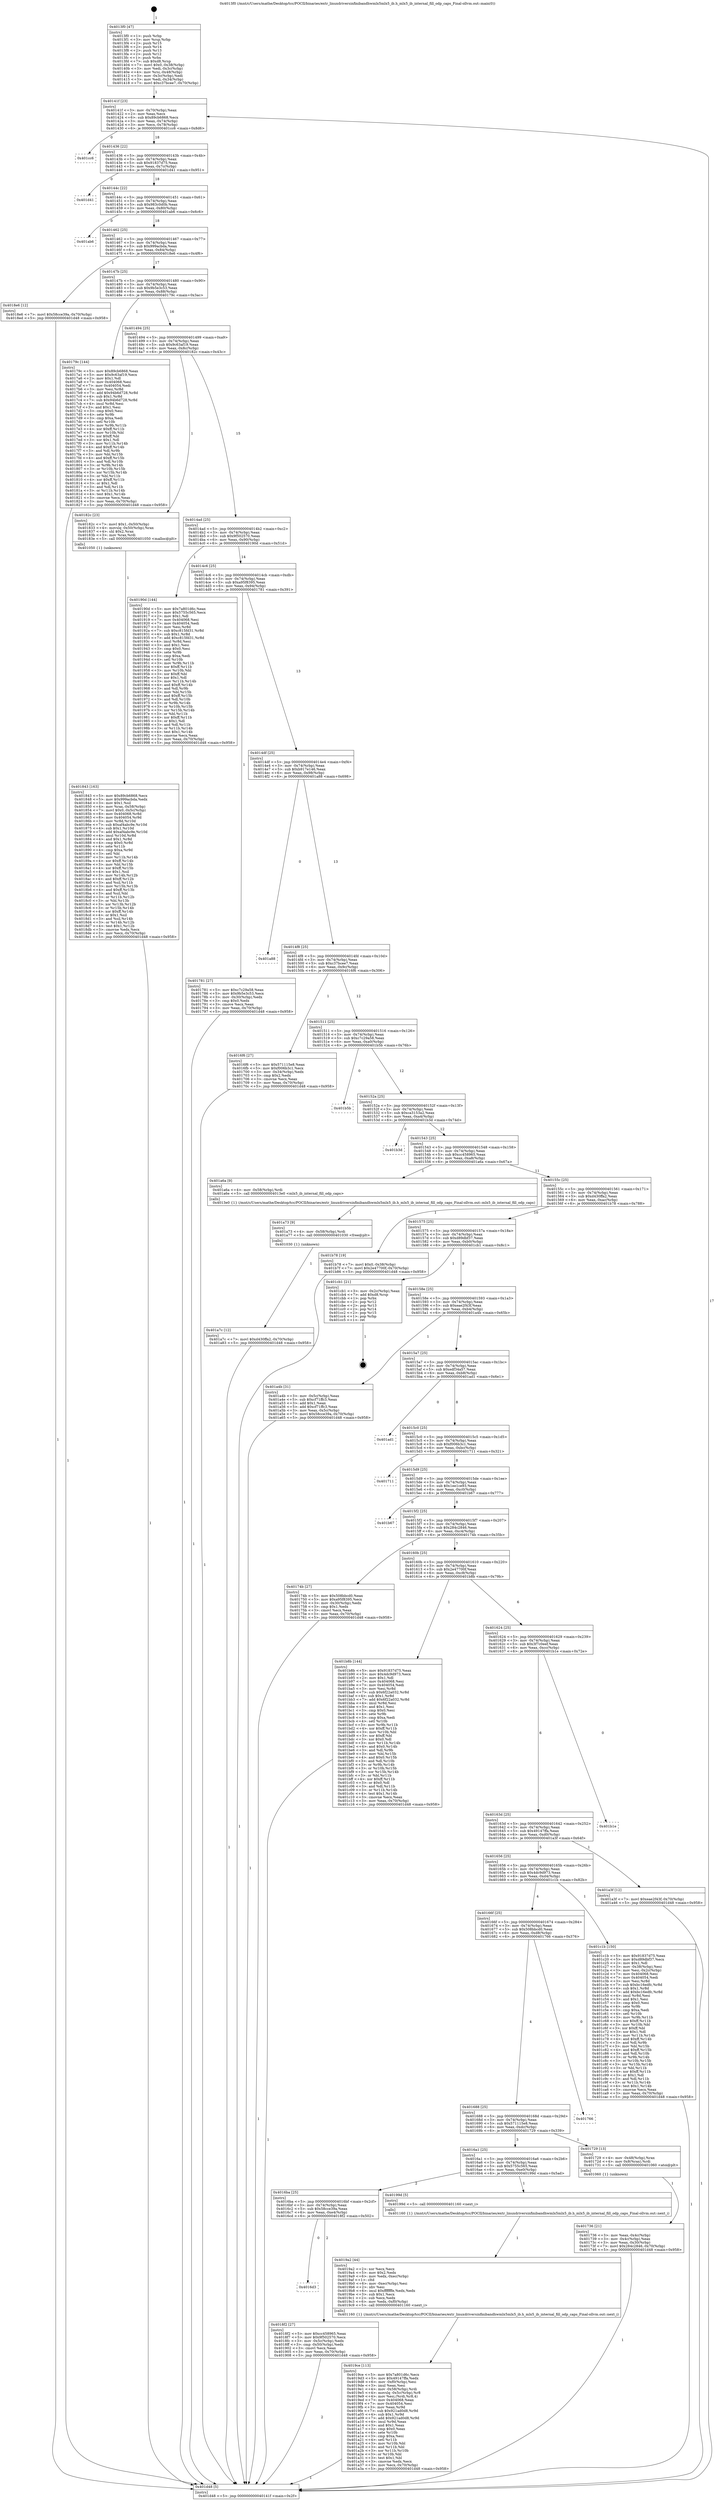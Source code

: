 digraph "0x4013f0" {
  label = "0x4013f0 (/mnt/c/Users/mathe/Desktop/tcc/POCII/binaries/extr_linuxdriversinfinibandhwmlx5mlx5_ib.h_mlx5_ib_internal_fill_odp_caps_Final-ollvm.out::main(0))"
  labelloc = "t"
  node[shape=record]

  Entry [label="",width=0.3,height=0.3,shape=circle,fillcolor=black,style=filled]
  "0x40141f" [label="{
     0x40141f [23]\l
     | [instrs]\l
     &nbsp;&nbsp;0x40141f \<+3\>: mov -0x70(%rbp),%eax\l
     &nbsp;&nbsp;0x401422 \<+2\>: mov %eax,%ecx\l
     &nbsp;&nbsp;0x401424 \<+6\>: sub $0x89cb6868,%ecx\l
     &nbsp;&nbsp;0x40142a \<+3\>: mov %eax,-0x74(%rbp)\l
     &nbsp;&nbsp;0x40142d \<+3\>: mov %ecx,-0x78(%rbp)\l
     &nbsp;&nbsp;0x401430 \<+6\>: je 0000000000401cc6 \<main+0x8d6\>\l
  }"]
  "0x401cc6" [label="{
     0x401cc6\l
  }", style=dashed]
  "0x401436" [label="{
     0x401436 [22]\l
     | [instrs]\l
     &nbsp;&nbsp;0x401436 \<+5\>: jmp 000000000040143b \<main+0x4b\>\l
     &nbsp;&nbsp;0x40143b \<+3\>: mov -0x74(%rbp),%eax\l
     &nbsp;&nbsp;0x40143e \<+5\>: sub $0x91837d75,%eax\l
     &nbsp;&nbsp;0x401443 \<+3\>: mov %eax,-0x7c(%rbp)\l
     &nbsp;&nbsp;0x401446 \<+6\>: je 0000000000401d41 \<main+0x951\>\l
  }"]
  Exit [label="",width=0.3,height=0.3,shape=circle,fillcolor=black,style=filled,peripheries=2]
  "0x401d41" [label="{
     0x401d41\l
  }", style=dashed]
  "0x40144c" [label="{
     0x40144c [22]\l
     | [instrs]\l
     &nbsp;&nbsp;0x40144c \<+5\>: jmp 0000000000401451 \<main+0x61\>\l
     &nbsp;&nbsp;0x401451 \<+3\>: mov -0x74(%rbp),%eax\l
     &nbsp;&nbsp;0x401454 \<+5\>: sub $0x983c0d0b,%eax\l
     &nbsp;&nbsp;0x401459 \<+3\>: mov %eax,-0x80(%rbp)\l
     &nbsp;&nbsp;0x40145c \<+6\>: je 0000000000401ab6 \<main+0x6c6\>\l
  }"]
  "0x401a7c" [label="{
     0x401a7c [12]\l
     | [instrs]\l
     &nbsp;&nbsp;0x401a7c \<+7\>: movl $0xd430ffa2,-0x70(%rbp)\l
     &nbsp;&nbsp;0x401a83 \<+5\>: jmp 0000000000401d48 \<main+0x958\>\l
  }"]
  "0x401ab6" [label="{
     0x401ab6\l
  }", style=dashed]
  "0x401462" [label="{
     0x401462 [25]\l
     | [instrs]\l
     &nbsp;&nbsp;0x401462 \<+5\>: jmp 0000000000401467 \<main+0x77\>\l
     &nbsp;&nbsp;0x401467 \<+3\>: mov -0x74(%rbp),%eax\l
     &nbsp;&nbsp;0x40146a \<+5\>: sub $0x999acbda,%eax\l
     &nbsp;&nbsp;0x40146f \<+6\>: mov %eax,-0x84(%rbp)\l
     &nbsp;&nbsp;0x401475 \<+6\>: je 00000000004018e6 \<main+0x4f6\>\l
  }"]
  "0x401a73" [label="{
     0x401a73 [9]\l
     | [instrs]\l
     &nbsp;&nbsp;0x401a73 \<+4\>: mov -0x58(%rbp),%rdi\l
     &nbsp;&nbsp;0x401a77 \<+5\>: call 0000000000401030 \<free@plt\>\l
     | [calls]\l
     &nbsp;&nbsp;0x401030 \{1\} (unknown)\l
  }"]
  "0x4018e6" [label="{
     0x4018e6 [12]\l
     | [instrs]\l
     &nbsp;&nbsp;0x4018e6 \<+7\>: movl $0x58cce39a,-0x70(%rbp)\l
     &nbsp;&nbsp;0x4018ed \<+5\>: jmp 0000000000401d48 \<main+0x958\>\l
  }"]
  "0x40147b" [label="{
     0x40147b [25]\l
     | [instrs]\l
     &nbsp;&nbsp;0x40147b \<+5\>: jmp 0000000000401480 \<main+0x90\>\l
     &nbsp;&nbsp;0x401480 \<+3\>: mov -0x74(%rbp),%eax\l
     &nbsp;&nbsp;0x401483 \<+5\>: sub $0x9b5e3c53,%eax\l
     &nbsp;&nbsp;0x401488 \<+6\>: mov %eax,-0x88(%rbp)\l
     &nbsp;&nbsp;0x40148e \<+6\>: je 000000000040179c \<main+0x3ac\>\l
  }"]
  "0x4019ce" [label="{
     0x4019ce [113]\l
     | [instrs]\l
     &nbsp;&nbsp;0x4019ce \<+5\>: mov $0x7a801d6c,%ecx\l
     &nbsp;&nbsp;0x4019d3 \<+5\>: mov $0x49147ffa,%edx\l
     &nbsp;&nbsp;0x4019d8 \<+6\>: mov -0xf0(%rbp),%esi\l
     &nbsp;&nbsp;0x4019de \<+3\>: imul %eax,%esi\l
     &nbsp;&nbsp;0x4019e1 \<+4\>: mov -0x58(%rbp),%rdi\l
     &nbsp;&nbsp;0x4019e5 \<+4\>: movslq -0x5c(%rbp),%r8\l
     &nbsp;&nbsp;0x4019e9 \<+4\>: mov %esi,(%rdi,%r8,4)\l
     &nbsp;&nbsp;0x4019ed \<+7\>: mov 0x404068,%eax\l
     &nbsp;&nbsp;0x4019f4 \<+7\>: mov 0x404054,%esi\l
     &nbsp;&nbsp;0x4019fb \<+3\>: mov %eax,%r9d\l
     &nbsp;&nbsp;0x4019fe \<+7\>: sub $0x921ad0d8,%r9d\l
     &nbsp;&nbsp;0x401a05 \<+4\>: sub $0x1,%r9d\l
     &nbsp;&nbsp;0x401a09 \<+7\>: add $0x921ad0d8,%r9d\l
     &nbsp;&nbsp;0x401a10 \<+4\>: imul %r9d,%eax\l
     &nbsp;&nbsp;0x401a14 \<+3\>: and $0x1,%eax\l
     &nbsp;&nbsp;0x401a17 \<+3\>: cmp $0x0,%eax\l
     &nbsp;&nbsp;0x401a1a \<+4\>: sete %r10b\l
     &nbsp;&nbsp;0x401a1e \<+3\>: cmp $0xa,%esi\l
     &nbsp;&nbsp;0x401a21 \<+4\>: setl %r11b\l
     &nbsp;&nbsp;0x401a25 \<+3\>: mov %r10b,%bl\l
     &nbsp;&nbsp;0x401a28 \<+3\>: and %r11b,%bl\l
     &nbsp;&nbsp;0x401a2b \<+3\>: xor %r11b,%r10b\l
     &nbsp;&nbsp;0x401a2e \<+3\>: or %r10b,%bl\l
     &nbsp;&nbsp;0x401a31 \<+3\>: test $0x1,%bl\l
     &nbsp;&nbsp;0x401a34 \<+3\>: cmovne %edx,%ecx\l
     &nbsp;&nbsp;0x401a37 \<+3\>: mov %ecx,-0x70(%rbp)\l
     &nbsp;&nbsp;0x401a3a \<+5\>: jmp 0000000000401d48 \<main+0x958\>\l
  }"]
  "0x40179c" [label="{
     0x40179c [144]\l
     | [instrs]\l
     &nbsp;&nbsp;0x40179c \<+5\>: mov $0x89cb6868,%eax\l
     &nbsp;&nbsp;0x4017a1 \<+5\>: mov $0x9c63af19,%ecx\l
     &nbsp;&nbsp;0x4017a6 \<+2\>: mov $0x1,%dl\l
     &nbsp;&nbsp;0x4017a8 \<+7\>: mov 0x404068,%esi\l
     &nbsp;&nbsp;0x4017af \<+7\>: mov 0x404054,%edi\l
     &nbsp;&nbsp;0x4017b6 \<+3\>: mov %esi,%r8d\l
     &nbsp;&nbsp;0x4017b9 \<+7\>: add $0x94b6d728,%r8d\l
     &nbsp;&nbsp;0x4017c0 \<+4\>: sub $0x1,%r8d\l
     &nbsp;&nbsp;0x4017c4 \<+7\>: sub $0x94b6d728,%r8d\l
     &nbsp;&nbsp;0x4017cb \<+4\>: imul %r8d,%esi\l
     &nbsp;&nbsp;0x4017cf \<+3\>: and $0x1,%esi\l
     &nbsp;&nbsp;0x4017d2 \<+3\>: cmp $0x0,%esi\l
     &nbsp;&nbsp;0x4017d5 \<+4\>: sete %r9b\l
     &nbsp;&nbsp;0x4017d9 \<+3\>: cmp $0xa,%edi\l
     &nbsp;&nbsp;0x4017dc \<+4\>: setl %r10b\l
     &nbsp;&nbsp;0x4017e0 \<+3\>: mov %r9b,%r11b\l
     &nbsp;&nbsp;0x4017e3 \<+4\>: xor $0xff,%r11b\l
     &nbsp;&nbsp;0x4017e7 \<+3\>: mov %r10b,%bl\l
     &nbsp;&nbsp;0x4017ea \<+3\>: xor $0xff,%bl\l
     &nbsp;&nbsp;0x4017ed \<+3\>: xor $0x1,%dl\l
     &nbsp;&nbsp;0x4017f0 \<+3\>: mov %r11b,%r14b\l
     &nbsp;&nbsp;0x4017f3 \<+4\>: and $0xff,%r14b\l
     &nbsp;&nbsp;0x4017f7 \<+3\>: and %dl,%r9b\l
     &nbsp;&nbsp;0x4017fa \<+3\>: mov %bl,%r15b\l
     &nbsp;&nbsp;0x4017fd \<+4\>: and $0xff,%r15b\l
     &nbsp;&nbsp;0x401801 \<+3\>: and %dl,%r10b\l
     &nbsp;&nbsp;0x401804 \<+3\>: or %r9b,%r14b\l
     &nbsp;&nbsp;0x401807 \<+3\>: or %r10b,%r15b\l
     &nbsp;&nbsp;0x40180a \<+3\>: xor %r15b,%r14b\l
     &nbsp;&nbsp;0x40180d \<+3\>: or %bl,%r11b\l
     &nbsp;&nbsp;0x401810 \<+4\>: xor $0xff,%r11b\l
     &nbsp;&nbsp;0x401814 \<+3\>: or $0x1,%dl\l
     &nbsp;&nbsp;0x401817 \<+3\>: and %dl,%r11b\l
     &nbsp;&nbsp;0x40181a \<+3\>: or %r11b,%r14b\l
     &nbsp;&nbsp;0x40181d \<+4\>: test $0x1,%r14b\l
     &nbsp;&nbsp;0x401821 \<+3\>: cmovne %ecx,%eax\l
     &nbsp;&nbsp;0x401824 \<+3\>: mov %eax,-0x70(%rbp)\l
     &nbsp;&nbsp;0x401827 \<+5\>: jmp 0000000000401d48 \<main+0x958\>\l
  }"]
  "0x401494" [label="{
     0x401494 [25]\l
     | [instrs]\l
     &nbsp;&nbsp;0x401494 \<+5\>: jmp 0000000000401499 \<main+0xa9\>\l
     &nbsp;&nbsp;0x401499 \<+3\>: mov -0x74(%rbp),%eax\l
     &nbsp;&nbsp;0x40149c \<+5\>: sub $0x9c63af19,%eax\l
     &nbsp;&nbsp;0x4014a1 \<+6\>: mov %eax,-0x8c(%rbp)\l
     &nbsp;&nbsp;0x4014a7 \<+6\>: je 000000000040182c \<main+0x43c\>\l
  }"]
  "0x4019a2" [label="{
     0x4019a2 [44]\l
     | [instrs]\l
     &nbsp;&nbsp;0x4019a2 \<+2\>: xor %ecx,%ecx\l
     &nbsp;&nbsp;0x4019a4 \<+5\>: mov $0x2,%edx\l
     &nbsp;&nbsp;0x4019a9 \<+6\>: mov %edx,-0xec(%rbp)\l
     &nbsp;&nbsp;0x4019af \<+1\>: cltd\l
     &nbsp;&nbsp;0x4019b0 \<+6\>: mov -0xec(%rbp),%esi\l
     &nbsp;&nbsp;0x4019b6 \<+2\>: idiv %esi\l
     &nbsp;&nbsp;0x4019b8 \<+6\>: imul $0xfffffffe,%edx,%edx\l
     &nbsp;&nbsp;0x4019be \<+3\>: sub $0x1,%ecx\l
     &nbsp;&nbsp;0x4019c1 \<+2\>: sub %ecx,%edx\l
     &nbsp;&nbsp;0x4019c3 \<+6\>: mov %edx,-0xf0(%rbp)\l
     &nbsp;&nbsp;0x4019c9 \<+5\>: call 0000000000401160 \<next_i\>\l
     | [calls]\l
     &nbsp;&nbsp;0x401160 \{1\} (/mnt/c/Users/mathe/Desktop/tcc/POCII/binaries/extr_linuxdriversinfinibandhwmlx5mlx5_ib.h_mlx5_ib_internal_fill_odp_caps_Final-ollvm.out::next_i)\l
  }"]
  "0x40182c" [label="{
     0x40182c [23]\l
     | [instrs]\l
     &nbsp;&nbsp;0x40182c \<+7\>: movl $0x1,-0x50(%rbp)\l
     &nbsp;&nbsp;0x401833 \<+4\>: movslq -0x50(%rbp),%rax\l
     &nbsp;&nbsp;0x401837 \<+4\>: shl $0x2,%rax\l
     &nbsp;&nbsp;0x40183b \<+3\>: mov %rax,%rdi\l
     &nbsp;&nbsp;0x40183e \<+5\>: call 0000000000401050 \<malloc@plt\>\l
     | [calls]\l
     &nbsp;&nbsp;0x401050 \{1\} (unknown)\l
  }"]
  "0x4014ad" [label="{
     0x4014ad [25]\l
     | [instrs]\l
     &nbsp;&nbsp;0x4014ad \<+5\>: jmp 00000000004014b2 \<main+0xc2\>\l
     &nbsp;&nbsp;0x4014b2 \<+3\>: mov -0x74(%rbp),%eax\l
     &nbsp;&nbsp;0x4014b5 \<+5\>: sub $0x9f502570,%eax\l
     &nbsp;&nbsp;0x4014ba \<+6\>: mov %eax,-0x90(%rbp)\l
     &nbsp;&nbsp;0x4014c0 \<+6\>: je 000000000040190d \<main+0x51d\>\l
  }"]
  "0x4016d3" [label="{
     0x4016d3\l
  }", style=dashed]
  "0x40190d" [label="{
     0x40190d [144]\l
     | [instrs]\l
     &nbsp;&nbsp;0x40190d \<+5\>: mov $0x7a801d6c,%eax\l
     &nbsp;&nbsp;0x401912 \<+5\>: mov $0x5755c565,%ecx\l
     &nbsp;&nbsp;0x401917 \<+2\>: mov $0x1,%dl\l
     &nbsp;&nbsp;0x401919 \<+7\>: mov 0x404068,%esi\l
     &nbsp;&nbsp;0x401920 \<+7\>: mov 0x404054,%edi\l
     &nbsp;&nbsp;0x401927 \<+3\>: mov %esi,%r8d\l
     &nbsp;&nbsp;0x40192a \<+7\>: sub $0xc815fd31,%r8d\l
     &nbsp;&nbsp;0x401931 \<+4\>: sub $0x1,%r8d\l
     &nbsp;&nbsp;0x401935 \<+7\>: add $0xc815fd31,%r8d\l
     &nbsp;&nbsp;0x40193c \<+4\>: imul %r8d,%esi\l
     &nbsp;&nbsp;0x401940 \<+3\>: and $0x1,%esi\l
     &nbsp;&nbsp;0x401943 \<+3\>: cmp $0x0,%esi\l
     &nbsp;&nbsp;0x401946 \<+4\>: sete %r9b\l
     &nbsp;&nbsp;0x40194a \<+3\>: cmp $0xa,%edi\l
     &nbsp;&nbsp;0x40194d \<+4\>: setl %r10b\l
     &nbsp;&nbsp;0x401951 \<+3\>: mov %r9b,%r11b\l
     &nbsp;&nbsp;0x401954 \<+4\>: xor $0xff,%r11b\l
     &nbsp;&nbsp;0x401958 \<+3\>: mov %r10b,%bl\l
     &nbsp;&nbsp;0x40195b \<+3\>: xor $0xff,%bl\l
     &nbsp;&nbsp;0x40195e \<+3\>: xor $0x1,%dl\l
     &nbsp;&nbsp;0x401961 \<+3\>: mov %r11b,%r14b\l
     &nbsp;&nbsp;0x401964 \<+4\>: and $0xff,%r14b\l
     &nbsp;&nbsp;0x401968 \<+3\>: and %dl,%r9b\l
     &nbsp;&nbsp;0x40196b \<+3\>: mov %bl,%r15b\l
     &nbsp;&nbsp;0x40196e \<+4\>: and $0xff,%r15b\l
     &nbsp;&nbsp;0x401972 \<+3\>: and %dl,%r10b\l
     &nbsp;&nbsp;0x401975 \<+3\>: or %r9b,%r14b\l
     &nbsp;&nbsp;0x401978 \<+3\>: or %r10b,%r15b\l
     &nbsp;&nbsp;0x40197b \<+3\>: xor %r15b,%r14b\l
     &nbsp;&nbsp;0x40197e \<+3\>: or %bl,%r11b\l
     &nbsp;&nbsp;0x401981 \<+4\>: xor $0xff,%r11b\l
     &nbsp;&nbsp;0x401985 \<+3\>: or $0x1,%dl\l
     &nbsp;&nbsp;0x401988 \<+3\>: and %dl,%r11b\l
     &nbsp;&nbsp;0x40198b \<+3\>: or %r11b,%r14b\l
     &nbsp;&nbsp;0x40198e \<+4\>: test $0x1,%r14b\l
     &nbsp;&nbsp;0x401992 \<+3\>: cmovne %ecx,%eax\l
     &nbsp;&nbsp;0x401995 \<+3\>: mov %eax,-0x70(%rbp)\l
     &nbsp;&nbsp;0x401998 \<+5\>: jmp 0000000000401d48 \<main+0x958\>\l
  }"]
  "0x4014c6" [label="{
     0x4014c6 [25]\l
     | [instrs]\l
     &nbsp;&nbsp;0x4014c6 \<+5\>: jmp 00000000004014cb \<main+0xdb\>\l
     &nbsp;&nbsp;0x4014cb \<+3\>: mov -0x74(%rbp),%eax\l
     &nbsp;&nbsp;0x4014ce \<+5\>: sub $0xa95f8395,%eax\l
     &nbsp;&nbsp;0x4014d3 \<+6\>: mov %eax,-0x94(%rbp)\l
     &nbsp;&nbsp;0x4014d9 \<+6\>: je 0000000000401781 \<main+0x391\>\l
  }"]
  "0x4018f2" [label="{
     0x4018f2 [27]\l
     | [instrs]\l
     &nbsp;&nbsp;0x4018f2 \<+5\>: mov $0xcc458965,%eax\l
     &nbsp;&nbsp;0x4018f7 \<+5\>: mov $0x9f502570,%ecx\l
     &nbsp;&nbsp;0x4018fc \<+3\>: mov -0x5c(%rbp),%edx\l
     &nbsp;&nbsp;0x4018ff \<+3\>: cmp -0x50(%rbp),%edx\l
     &nbsp;&nbsp;0x401902 \<+3\>: cmovl %ecx,%eax\l
     &nbsp;&nbsp;0x401905 \<+3\>: mov %eax,-0x70(%rbp)\l
     &nbsp;&nbsp;0x401908 \<+5\>: jmp 0000000000401d48 \<main+0x958\>\l
  }"]
  "0x401781" [label="{
     0x401781 [27]\l
     | [instrs]\l
     &nbsp;&nbsp;0x401781 \<+5\>: mov $0xc7c29a58,%eax\l
     &nbsp;&nbsp;0x401786 \<+5\>: mov $0x9b5e3c53,%ecx\l
     &nbsp;&nbsp;0x40178b \<+3\>: mov -0x30(%rbp),%edx\l
     &nbsp;&nbsp;0x40178e \<+3\>: cmp $0x0,%edx\l
     &nbsp;&nbsp;0x401791 \<+3\>: cmove %ecx,%eax\l
     &nbsp;&nbsp;0x401794 \<+3\>: mov %eax,-0x70(%rbp)\l
     &nbsp;&nbsp;0x401797 \<+5\>: jmp 0000000000401d48 \<main+0x958\>\l
  }"]
  "0x4014df" [label="{
     0x4014df [25]\l
     | [instrs]\l
     &nbsp;&nbsp;0x4014df \<+5\>: jmp 00000000004014e4 \<main+0xf4\>\l
     &nbsp;&nbsp;0x4014e4 \<+3\>: mov -0x74(%rbp),%eax\l
     &nbsp;&nbsp;0x4014e7 \<+5\>: sub $0xb917e146,%eax\l
     &nbsp;&nbsp;0x4014ec \<+6\>: mov %eax,-0x98(%rbp)\l
     &nbsp;&nbsp;0x4014f2 \<+6\>: je 0000000000401a88 \<main+0x698\>\l
  }"]
  "0x4016ba" [label="{
     0x4016ba [25]\l
     | [instrs]\l
     &nbsp;&nbsp;0x4016ba \<+5\>: jmp 00000000004016bf \<main+0x2cf\>\l
     &nbsp;&nbsp;0x4016bf \<+3\>: mov -0x74(%rbp),%eax\l
     &nbsp;&nbsp;0x4016c2 \<+5\>: sub $0x58cce39a,%eax\l
     &nbsp;&nbsp;0x4016c7 \<+6\>: mov %eax,-0xe4(%rbp)\l
     &nbsp;&nbsp;0x4016cd \<+6\>: je 00000000004018f2 \<main+0x502\>\l
  }"]
  "0x401a88" [label="{
     0x401a88\l
  }", style=dashed]
  "0x4014f8" [label="{
     0x4014f8 [25]\l
     | [instrs]\l
     &nbsp;&nbsp;0x4014f8 \<+5\>: jmp 00000000004014fd \<main+0x10d\>\l
     &nbsp;&nbsp;0x4014fd \<+3\>: mov -0x74(%rbp),%eax\l
     &nbsp;&nbsp;0x401500 \<+5\>: sub $0xc37bcee7,%eax\l
     &nbsp;&nbsp;0x401505 \<+6\>: mov %eax,-0x9c(%rbp)\l
     &nbsp;&nbsp;0x40150b \<+6\>: je 00000000004016f6 \<main+0x306\>\l
  }"]
  "0x40199d" [label="{
     0x40199d [5]\l
     | [instrs]\l
     &nbsp;&nbsp;0x40199d \<+5\>: call 0000000000401160 \<next_i\>\l
     | [calls]\l
     &nbsp;&nbsp;0x401160 \{1\} (/mnt/c/Users/mathe/Desktop/tcc/POCII/binaries/extr_linuxdriversinfinibandhwmlx5mlx5_ib.h_mlx5_ib_internal_fill_odp_caps_Final-ollvm.out::next_i)\l
  }"]
  "0x4016f6" [label="{
     0x4016f6 [27]\l
     | [instrs]\l
     &nbsp;&nbsp;0x4016f6 \<+5\>: mov $0x571115e8,%eax\l
     &nbsp;&nbsp;0x4016fb \<+5\>: mov $0xf006b3c1,%ecx\l
     &nbsp;&nbsp;0x401700 \<+3\>: mov -0x34(%rbp),%edx\l
     &nbsp;&nbsp;0x401703 \<+3\>: cmp $0x2,%edx\l
     &nbsp;&nbsp;0x401706 \<+3\>: cmovne %ecx,%eax\l
     &nbsp;&nbsp;0x401709 \<+3\>: mov %eax,-0x70(%rbp)\l
     &nbsp;&nbsp;0x40170c \<+5\>: jmp 0000000000401d48 \<main+0x958\>\l
  }"]
  "0x401511" [label="{
     0x401511 [25]\l
     | [instrs]\l
     &nbsp;&nbsp;0x401511 \<+5\>: jmp 0000000000401516 \<main+0x126\>\l
     &nbsp;&nbsp;0x401516 \<+3\>: mov -0x74(%rbp),%eax\l
     &nbsp;&nbsp;0x401519 \<+5\>: sub $0xc7c29a58,%eax\l
     &nbsp;&nbsp;0x40151e \<+6\>: mov %eax,-0xa0(%rbp)\l
     &nbsp;&nbsp;0x401524 \<+6\>: je 0000000000401b5b \<main+0x76b\>\l
  }"]
  "0x401d48" [label="{
     0x401d48 [5]\l
     | [instrs]\l
     &nbsp;&nbsp;0x401d48 \<+5\>: jmp 000000000040141f \<main+0x2f\>\l
  }"]
  "0x4013f0" [label="{
     0x4013f0 [47]\l
     | [instrs]\l
     &nbsp;&nbsp;0x4013f0 \<+1\>: push %rbp\l
     &nbsp;&nbsp;0x4013f1 \<+3\>: mov %rsp,%rbp\l
     &nbsp;&nbsp;0x4013f4 \<+2\>: push %r15\l
     &nbsp;&nbsp;0x4013f6 \<+2\>: push %r14\l
     &nbsp;&nbsp;0x4013f8 \<+2\>: push %r13\l
     &nbsp;&nbsp;0x4013fa \<+2\>: push %r12\l
     &nbsp;&nbsp;0x4013fc \<+1\>: push %rbx\l
     &nbsp;&nbsp;0x4013fd \<+7\>: sub $0xd8,%rsp\l
     &nbsp;&nbsp;0x401404 \<+7\>: movl $0x0,-0x38(%rbp)\l
     &nbsp;&nbsp;0x40140b \<+3\>: mov %edi,-0x3c(%rbp)\l
     &nbsp;&nbsp;0x40140e \<+4\>: mov %rsi,-0x48(%rbp)\l
     &nbsp;&nbsp;0x401412 \<+3\>: mov -0x3c(%rbp),%edi\l
     &nbsp;&nbsp;0x401415 \<+3\>: mov %edi,-0x34(%rbp)\l
     &nbsp;&nbsp;0x401418 \<+7\>: movl $0xc37bcee7,-0x70(%rbp)\l
  }"]
  "0x401843" [label="{
     0x401843 [163]\l
     | [instrs]\l
     &nbsp;&nbsp;0x401843 \<+5\>: mov $0x89cb6868,%ecx\l
     &nbsp;&nbsp;0x401848 \<+5\>: mov $0x999acbda,%edx\l
     &nbsp;&nbsp;0x40184d \<+3\>: mov $0x1,%sil\l
     &nbsp;&nbsp;0x401850 \<+4\>: mov %rax,-0x58(%rbp)\l
     &nbsp;&nbsp;0x401854 \<+7\>: movl $0x0,-0x5c(%rbp)\l
     &nbsp;&nbsp;0x40185b \<+8\>: mov 0x404068,%r8d\l
     &nbsp;&nbsp;0x401863 \<+8\>: mov 0x404054,%r9d\l
     &nbsp;&nbsp;0x40186b \<+3\>: mov %r8d,%r10d\l
     &nbsp;&nbsp;0x40186e \<+7\>: sub $0xaf4abc9e,%r10d\l
     &nbsp;&nbsp;0x401875 \<+4\>: sub $0x1,%r10d\l
     &nbsp;&nbsp;0x401879 \<+7\>: add $0xaf4abc9e,%r10d\l
     &nbsp;&nbsp;0x401880 \<+4\>: imul %r10d,%r8d\l
     &nbsp;&nbsp;0x401884 \<+4\>: and $0x1,%r8d\l
     &nbsp;&nbsp;0x401888 \<+4\>: cmp $0x0,%r8d\l
     &nbsp;&nbsp;0x40188c \<+4\>: sete %r11b\l
     &nbsp;&nbsp;0x401890 \<+4\>: cmp $0xa,%r9d\l
     &nbsp;&nbsp;0x401894 \<+3\>: setl %bl\l
     &nbsp;&nbsp;0x401897 \<+3\>: mov %r11b,%r14b\l
     &nbsp;&nbsp;0x40189a \<+4\>: xor $0xff,%r14b\l
     &nbsp;&nbsp;0x40189e \<+3\>: mov %bl,%r15b\l
     &nbsp;&nbsp;0x4018a1 \<+4\>: xor $0xff,%r15b\l
     &nbsp;&nbsp;0x4018a5 \<+4\>: xor $0x1,%sil\l
     &nbsp;&nbsp;0x4018a9 \<+3\>: mov %r14b,%r12b\l
     &nbsp;&nbsp;0x4018ac \<+4\>: and $0xff,%r12b\l
     &nbsp;&nbsp;0x4018b0 \<+3\>: and %sil,%r11b\l
     &nbsp;&nbsp;0x4018b3 \<+3\>: mov %r15b,%r13b\l
     &nbsp;&nbsp;0x4018b6 \<+4\>: and $0xff,%r13b\l
     &nbsp;&nbsp;0x4018ba \<+3\>: and %sil,%bl\l
     &nbsp;&nbsp;0x4018bd \<+3\>: or %r11b,%r12b\l
     &nbsp;&nbsp;0x4018c0 \<+3\>: or %bl,%r13b\l
     &nbsp;&nbsp;0x4018c3 \<+3\>: xor %r13b,%r12b\l
     &nbsp;&nbsp;0x4018c6 \<+3\>: or %r15b,%r14b\l
     &nbsp;&nbsp;0x4018c9 \<+4\>: xor $0xff,%r14b\l
     &nbsp;&nbsp;0x4018cd \<+4\>: or $0x1,%sil\l
     &nbsp;&nbsp;0x4018d1 \<+3\>: and %sil,%r14b\l
     &nbsp;&nbsp;0x4018d4 \<+3\>: or %r14b,%r12b\l
     &nbsp;&nbsp;0x4018d7 \<+4\>: test $0x1,%r12b\l
     &nbsp;&nbsp;0x4018db \<+3\>: cmovne %edx,%ecx\l
     &nbsp;&nbsp;0x4018de \<+3\>: mov %ecx,-0x70(%rbp)\l
     &nbsp;&nbsp;0x4018e1 \<+5\>: jmp 0000000000401d48 \<main+0x958\>\l
  }"]
  "0x401b5b" [label="{
     0x401b5b\l
  }", style=dashed]
  "0x40152a" [label="{
     0x40152a [25]\l
     | [instrs]\l
     &nbsp;&nbsp;0x40152a \<+5\>: jmp 000000000040152f \<main+0x13f\>\l
     &nbsp;&nbsp;0x40152f \<+3\>: mov -0x74(%rbp),%eax\l
     &nbsp;&nbsp;0x401532 \<+5\>: sub $0xca3153a2,%eax\l
     &nbsp;&nbsp;0x401537 \<+6\>: mov %eax,-0xa4(%rbp)\l
     &nbsp;&nbsp;0x40153d \<+6\>: je 0000000000401b3d \<main+0x74d\>\l
  }"]
  "0x401736" [label="{
     0x401736 [21]\l
     | [instrs]\l
     &nbsp;&nbsp;0x401736 \<+3\>: mov %eax,-0x4c(%rbp)\l
     &nbsp;&nbsp;0x401739 \<+3\>: mov -0x4c(%rbp),%eax\l
     &nbsp;&nbsp;0x40173c \<+3\>: mov %eax,-0x30(%rbp)\l
     &nbsp;&nbsp;0x40173f \<+7\>: movl $0x284c2846,-0x70(%rbp)\l
     &nbsp;&nbsp;0x401746 \<+5\>: jmp 0000000000401d48 \<main+0x958\>\l
  }"]
  "0x401b3d" [label="{
     0x401b3d\l
  }", style=dashed]
  "0x401543" [label="{
     0x401543 [25]\l
     | [instrs]\l
     &nbsp;&nbsp;0x401543 \<+5\>: jmp 0000000000401548 \<main+0x158\>\l
     &nbsp;&nbsp;0x401548 \<+3\>: mov -0x74(%rbp),%eax\l
     &nbsp;&nbsp;0x40154b \<+5\>: sub $0xcc458965,%eax\l
     &nbsp;&nbsp;0x401550 \<+6\>: mov %eax,-0xa8(%rbp)\l
     &nbsp;&nbsp;0x401556 \<+6\>: je 0000000000401a6a \<main+0x67a\>\l
  }"]
  "0x4016a1" [label="{
     0x4016a1 [25]\l
     | [instrs]\l
     &nbsp;&nbsp;0x4016a1 \<+5\>: jmp 00000000004016a6 \<main+0x2b6\>\l
     &nbsp;&nbsp;0x4016a6 \<+3\>: mov -0x74(%rbp),%eax\l
     &nbsp;&nbsp;0x4016a9 \<+5\>: sub $0x5755c565,%eax\l
     &nbsp;&nbsp;0x4016ae \<+6\>: mov %eax,-0xe0(%rbp)\l
     &nbsp;&nbsp;0x4016b4 \<+6\>: je 000000000040199d \<main+0x5ad\>\l
  }"]
  "0x401a6a" [label="{
     0x401a6a [9]\l
     | [instrs]\l
     &nbsp;&nbsp;0x401a6a \<+4\>: mov -0x58(%rbp),%rdi\l
     &nbsp;&nbsp;0x401a6e \<+5\>: call 00000000004013e0 \<mlx5_ib_internal_fill_odp_caps\>\l
     | [calls]\l
     &nbsp;&nbsp;0x4013e0 \{1\} (/mnt/c/Users/mathe/Desktop/tcc/POCII/binaries/extr_linuxdriversinfinibandhwmlx5mlx5_ib.h_mlx5_ib_internal_fill_odp_caps_Final-ollvm.out::mlx5_ib_internal_fill_odp_caps)\l
  }"]
  "0x40155c" [label="{
     0x40155c [25]\l
     | [instrs]\l
     &nbsp;&nbsp;0x40155c \<+5\>: jmp 0000000000401561 \<main+0x171\>\l
     &nbsp;&nbsp;0x401561 \<+3\>: mov -0x74(%rbp),%eax\l
     &nbsp;&nbsp;0x401564 \<+5\>: sub $0xd430ffa2,%eax\l
     &nbsp;&nbsp;0x401569 \<+6\>: mov %eax,-0xac(%rbp)\l
     &nbsp;&nbsp;0x40156f \<+6\>: je 0000000000401b78 \<main+0x788\>\l
  }"]
  "0x401729" [label="{
     0x401729 [13]\l
     | [instrs]\l
     &nbsp;&nbsp;0x401729 \<+4\>: mov -0x48(%rbp),%rax\l
     &nbsp;&nbsp;0x40172d \<+4\>: mov 0x8(%rax),%rdi\l
     &nbsp;&nbsp;0x401731 \<+5\>: call 0000000000401060 \<atoi@plt\>\l
     | [calls]\l
     &nbsp;&nbsp;0x401060 \{1\} (unknown)\l
  }"]
  "0x401b78" [label="{
     0x401b78 [19]\l
     | [instrs]\l
     &nbsp;&nbsp;0x401b78 \<+7\>: movl $0x0,-0x38(%rbp)\l
     &nbsp;&nbsp;0x401b7f \<+7\>: movl $0x2e47700f,-0x70(%rbp)\l
     &nbsp;&nbsp;0x401b86 \<+5\>: jmp 0000000000401d48 \<main+0x958\>\l
  }"]
  "0x401575" [label="{
     0x401575 [25]\l
     | [instrs]\l
     &nbsp;&nbsp;0x401575 \<+5\>: jmp 000000000040157a \<main+0x18a\>\l
     &nbsp;&nbsp;0x40157a \<+3\>: mov -0x74(%rbp),%eax\l
     &nbsp;&nbsp;0x40157d \<+5\>: sub $0xd89dbf37,%eax\l
     &nbsp;&nbsp;0x401582 \<+6\>: mov %eax,-0xb0(%rbp)\l
     &nbsp;&nbsp;0x401588 \<+6\>: je 0000000000401cb1 \<main+0x8c1\>\l
  }"]
  "0x401688" [label="{
     0x401688 [25]\l
     | [instrs]\l
     &nbsp;&nbsp;0x401688 \<+5\>: jmp 000000000040168d \<main+0x29d\>\l
     &nbsp;&nbsp;0x40168d \<+3\>: mov -0x74(%rbp),%eax\l
     &nbsp;&nbsp;0x401690 \<+5\>: sub $0x571115e8,%eax\l
     &nbsp;&nbsp;0x401695 \<+6\>: mov %eax,-0xdc(%rbp)\l
     &nbsp;&nbsp;0x40169b \<+6\>: je 0000000000401729 \<main+0x339\>\l
  }"]
  "0x401cb1" [label="{
     0x401cb1 [21]\l
     | [instrs]\l
     &nbsp;&nbsp;0x401cb1 \<+3\>: mov -0x2c(%rbp),%eax\l
     &nbsp;&nbsp;0x401cb4 \<+7\>: add $0xd8,%rsp\l
     &nbsp;&nbsp;0x401cbb \<+1\>: pop %rbx\l
     &nbsp;&nbsp;0x401cbc \<+2\>: pop %r12\l
     &nbsp;&nbsp;0x401cbe \<+2\>: pop %r13\l
     &nbsp;&nbsp;0x401cc0 \<+2\>: pop %r14\l
     &nbsp;&nbsp;0x401cc2 \<+2\>: pop %r15\l
     &nbsp;&nbsp;0x401cc4 \<+1\>: pop %rbp\l
     &nbsp;&nbsp;0x401cc5 \<+1\>: ret\l
  }"]
  "0x40158e" [label="{
     0x40158e [25]\l
     | [instrs]\l
     &nbsp;&nbsp;0x40158e \<+5\>: jmp 0000000000401593 \<main+0x1a3\>\l
     &nbsp;&nbsp;0x401593 \<+3\>: mov -0x74(%rbp),%eax\l
     &nbsp;&nbsp;0x401596 \<+5\>: sub $0xeae2f43f,%eax\l
     &nbsp;&nbsp;0x40159b \<+6\>: mov %eax,-0xb4(%rbp)\l
     &nbsp;&nbsp;0x4015a1 \<+6\>: je 0000000000401a4b \<main+0x65b\>\l
  }"]
  "0x401766" [label="{
     0x401766\l
  }", style=dashed]
  "0x401a4b" [label="{
     0x401a4b [31]\l
     | [instrs]\l
     &nbsp;&nbsp;0x401a4b \<+3\>: mov -0x5c(%rbp),%eax\l
     &nbsp;&nbsp;0x401a4e \<+5\>: sub $0xcf71ffc3,%eax\l
     &nbsp;&nbsp;0x401a53 \<+3\>: add $0x1,%eax\l
     &nbsp;&nbsp;0x401a56 \<+5\>: add $0xcf71ffc3,%eax\l
     &nbsp;&nbsp;0x401a5b \<+3\>: mov %eax,-0x5c(%rbp)\l
     &nbsp;&nbsp;0x401a5e \<+7\>: movl $0x58cce39a,-0x70(%rbp)\l
     &nbsp;&nbsp;0x401a65 \<+5\>: jmp 0000000000401d48 \<main+0x958\>\l
  }"]
  "0x4015a7" [label="{
     0x4015a7 [25]\l
     | [instrs]\l
     &nbsp;&nbsp;0x4015a7 \<+5\>: jmp 00000000004015ac \<main+0x1bc\>\l
     &nbsp;&nbsp;0x4015ac \<+3\>: mov -0x74(%rbp),%eax\l
     &nbsp;&nbsp;0x4015af \<+5\>: sub $0xedf34a57,%eax\l
     &nbsp;&nbsp;0x4015b4 \<+6\>: mov %eax,-0xb8(%rbp)\l
     &nbsp;&nbsp;0x4015ba \<+6\>: je 0000000000401ad1 \<main+0x6e1\>\l
  }"]
  "0x40166f" [label="{
     0x40166f [25]\l
     | [instrs]\l
     &nbsp;&nbsp;0x40166f \<+5\>: jmp 0000000000401674 \<main+0x284\>\l
     &nbsp;&nbsp;0x401674 \<+3\>: mov -0x74(%rbp),%eax\l
     &nbsp;&nbsp;0x401677 \<+5\>: sub $0x508bbcd0,%eax\l
     &nbsp;&nbsp;0x40167c \<+6\>: mov %eax,-0xd8(%rbp)\l
     &nbsp;&nbsp;0x401682 \<+6\>: je 0000000000401766 \<main+0x376\>\l
  }"]
  "0x401ad1" [label="{
     0x401ad1\l
  }", style=dashed]
  "0x4015c0" [label="{
     0x4015c0 [25]\l
     | [instrs]\l
     &nbsp;&nbsp;0x4015c0 \<+5\>: jmp 00000000004015c5 \<main+0x1d5\>\l
     &nbsp;&nbsp;0x4015c5 \<+3\>: mov -0x74(%rbp),%eax\l
     &nbsp;&nbsp;0x4015c8 \<+5\>: sub $0xf006b3c1,%eax\l
     &nbsp;&nbsp;0x4015cd \<+6\>: mov %eax,-0xbc(%rbp)\l
     &nbsp;&nbsp;0x4015d3 \<+6\>: je 0000000000401711 \<main+0x321\>\l
  }"]
  "0x401c1b" [label="{
     0x401c1b [150]\l
     | [instrs]\l
     &nbsp;&nbsp;0x401c1b \<+5\>: mov $0x91837d75,%eax\l
     &nbsp;&nbsp;0x401c20 \<+5\>: mov $0xd89dbf37,%ecx\l
     &nbsp;&nbsp;0x401c25 \<+2\>: mov $0x1,%dl\l
     &nbsp;&nbsp;0x401c27 \<+3\>: mov -0x38(%rbp),%esi\l
     &nbsp;&nbsp;0x401c2a \<+3\>: mov %esi,-0x2c(%rbp)\l
     &nbsp;&nbsp;0x401c2d \<+7\>: mov 0x404068,%esi\l
     &nbsp;&nbsp;0x401c34 \<+7\>: mov 0x404054,%edi\l
     &nbsp;&nbsp;0x401c3b \<+3\>: mov %esi,%r8d\l
     &nbsp;&nbsp;0x401c3e \<+7\>: sub $0xbc16edfc,%r8d\l
     &nbsp;&nbsp;0x401c45 \<+4\>: sub $0x1,%r8d\l
     &nbsp;&nbsp;0x401c49 \<+7\>: add $0xbc16edfc,%r8d\l
     &nbsp;&nbsp;0x401c50 \<+4\>: imul %r8d,%esi\l
     &nbsp;&nbsp;0x401c54 \<+3\>: and $0x1,%esi\l
     &nbsp;&nbsp;0x401c57 \<+3\>: cmp $0x0,%esi\l
     &nbsp;&nbsp;0x401c5a \<+4\>: sete %r9b\l
     &nbsp;&nbsp;0x401c5e \<+3\>: cmp $0xa,%edi\l
     &nbsp;&nbsp;0x401c61 \<+4\>: setl %r10b\l
     &nbsp;&nbsp;0x401c65 \<+3\>: mov %r9b,%r11b\l
     &nbsp;&nbsp;0x401c68 \<+4\>: xor $0xff,%r11b\l
     &nbsp;&nbsp;0x401c6c \<+3\>: mov %r10b,%bl\l
     &nbsp;&nbsp;0x401c6f \<+3\>: xor $0xff,%bl\l
     &nbsp;&nbsp;0x401c72 \<+3\>: xor $0x1,%dl\l
     &nbsp;&nbsp;0x401c75 \<+3\>: mov %r11b,%r14b\l
     &nbsp;&nbsp;0x401c78 \<+4\>: and $0xff,%r14b\l
     &nbsp;&nbsp;0x401c7c \<+3\>: and %dl,%r9b\l
     &nbsp;&nbsp;0x401c7f \<+3\>: mov %bl,%r15b\l
     &nbsp;&nbsp;0x401c82 \<+4\>: and $0xff,%r15b\l
     &nbsp;&nbsp;0x401c86 \<+3\>: and %dl,%r10b\l
     &nbsp;&nbsp;0x401c89 \<+3\>: or %r9b,%r14b\l
     &nbsp;&nbsp;0x401c8c \<+3\>: or %r10b,%r15b\l
     &nbsp;&nbsp;0x401c8f \<+3\>: xor %r15b,%r14b\l
     &nbsp;&nbsp;0x401c92 \<+3\>: or %bl,%r11b\l
     &nbsp;&nbsp;0x401c95 \<+4\>: xor $0xff,%r11b\l
     &nbsp;&nbsp;0x401c99 \<+3\>: or $0x1,%dl\l
     &nbsp;&nbsp;0x401c9c \<+3\>: and %dl,%r11b\l
     &nbsp;&nbsp;0x401c9f \<+3\>: or %r11b,%r14b\l
     &nbsp;&nbsp;0x401ca2 \<+4\>: test $0x1,%r14b\l
     &nbsp;&nbsp;0x401ca6 \<+3\>: cmovne %ecx,%eax\l
     &nbsp;&nbsp;0x401ca9 \<+3\>: mov %eax,-0x70(%rbp)\l
     &nbsp;&nbsp;0x401cac \<+5\>: jmp 0000000000401d48 \<main+0x958\>\l
  }"]
  "0x401711" [label="{
     0x401711\l
  }", style=dashed]
  "0x4015d9" [label="{
     0x4015d9 [25]\l
     | [instrs]\l
     &nbsp;&nbsp;0x4015d9 \<+5\>: jmp 00000000004015de \<main+0x1ee\>\l
     &nbsp;&nbsp;0x4015de \<+3\>: mov -0x74(%rbp),%eax\l
     &nbsp;&nbsp;0x4015e1 \<+5\>: sub $0x1ee1ce93,%eax\l
     &nbsp;&nbsp;0x4015e6 \<+6\>: mov %eax,-0xc0(%rbp)\l
     &nbsp;&nbsp;0x4015ec \<+6\>: je 0000000000401b67 \<main+0x777\>\l
  }"]
  "0x401656" [label="{
     0x401656 [25]\l
     | [instrs]\l
     &nbsp;&nbsp;0x401656 \<+5\>: jmp 000000000040165b \<main+0x26b\>\l
     &nbsp;&nbsp;0x40165b \<+3\>: mov -0x74(%rbp),%eax\l
     &nbsp;&nbsp;0x40165e \<+5\>: sub $0x4dc9d973,%eax\l
     &nbsp;&nbsp;0x401663 \<+6\>: mov %eax,-0xd4(%rbp)\l
     &nbsp;&nbsp;0x401669 \<+6\>: je 0000000000401c1b \<main+0x82b\>\l
  }"]
  "0x401b67" [label="{
     0x401b67\l
  }", style=dashed]
  "0x4015f2" [label="{
     0x4015f2 [25]\l
     | [instrs]\l
     &nbsp;&nbsp;0x4015f2 \<+5\>: jmp 00000000004015f7 \<main+0x207\>\l
     &nbsp;&nbsp;0x4015f7 \<+3\>: mov -0x74(%rbp),%eax\l
     &nbsp;&nbsp;0x4015fa \<+5\>: sub $0x284c2846,%eax\l
     &nbsp;&nbsp;0x4015ff \<+6\>: mov %eax,-0xc4(%rbp)\l
     &nbsp;&nbsp;0x401605 \<+6\>: je 000000000040174b \<main+0x35b\>\l
  }"]
  "0x401a3f" [label="{
     0x401a3f [12]\l
     | [instrs]\l
     &nbsp;&nbsp;0x401a3f \<+7\>: movl $0xeae2f43f,-0x70(%rbp)\l
     &nbsp;&nbsp;0x401a46 \<+5\>: jmp 0000000000401d48 \<main+0x958\>\l
  }"]
  "0x40174b" [label="{
     0x40174b [27]\l
     | [instrs]\l
     &nbsp;&nbsp;0x40174b \<+5\>: mov $0x508bbcd0,%eax\l
     &nbsp;&nbsp;0x401750 \<+5\>: mov $0xa95f8395,%ecx\l
     &nbsp;&nbsp;0x401755 \<+3\>: mov -0x30(%rbp),%edx\l
     &nbsp;&nbsp;0x401758 \<+3\>: cmp $0x1,%edx\l
     &nbsp;&nbsp;0x40175b \<+3\>: cmovl %ecx,%eax\l
     &nbsp;&nbsp;0x40175e \<+3\>: mov %eax,-0x70(%rbp)\l
     &nbsp;&nbsp;0x401761 \<+5\>: jmp 0000000000401d48 \<main+0x958\>\l
  }"]
  "0x40160b" [label="{
     0x40160b [25]\l
     | [instrs]\l
     &nbsp;&nbsp;0x40160b \<+5\>: jmp 0000000000401610 \<main+0x220\>\l
     &nbsp;&nbsp;0x401610 \<+3\>: mov -0x74(%rbp),%eax\l
     &nbsp;&nbsp;0x401613 \<+5\>: sub $0x2e47700f,%eax\l
     &nbsp;&nbsp;0x401618 \<+6\>: mov %eax,-0xc8(%rbp)\l
     &nbsp;&nbsp;0x40161e \<+6\>: je 0000000000401b8b \<main+0x79b\>\l
  }"]
  "0x40163d" [label="{
     0x40163d [25]\l
     | [instrs]\l
     &nbsp;&nbsp;0x40163d \<+5\>: jmp 0000000000401642 \<main+0x252\>\l
     &nbsp;&nbsp;0x401642 \<+3\>: mov -0x74(%rbp),%eax\l
     &nbsp;&nbsp;0x401645 \<+5\>: sub $0x49147ffa,%eax\l
     &nbsp;&nbsp;0x40164a \<+6\>: mov %eax,-0xd0(%rbp)\l
     &nbsp;&nbsp;0x401650 \<+6\>: je 0000000000401a3f \<main+0x64f\>\l
  }"]
  "0x401b8b" [label="{
     0x401b8b [144]\l
     | [instrs]\l
     &nbsp;&nbsp;0x401b8b \<+5\>: mov $0x91837d75,%eax\l
     &nbsp;&nbsp;0x401b90 \<+5\>: mov $0x4dc9d973,%ecx\l
     &nbsp;&nbsp;0x401b95 \<+2\>: mov $0x1,%dl\l
     &nbsp;&nbsp;0x401b97 \<+7\>: mov 0x404068,%esi\l
     &nbsp;&nbsp;0x401b9e \<+7\>: mov 0x404054,%edi\l
     &nbsp;&nbsp;0x401ba5 \<+3\>: mov %esi,%r8d\l
     &nbsp;&nbsp;0x401ba8 \<+7\>: sub $0x6f22a032,%r8d\l
     &nbsp;&nbsp;0x401baf \<+4\>: sub $0x1,%r8d\l
     &nbsp;&nbsp;0x401bb3 \<+7\>: add $0x6f22a032,%r8d\l
     &nbsp;&nbsp;0x401bba \<+4\>: imul %r8d,%esi\l
     &nbsp;&nbsp;0x401bbe \<+3\>: and $0x1,%esi\l
     &nbsp;&nbsp;0x401bc1 \<+3\>: cmp $0x0,%esi\l
     &nbsp;&nbsp;0x401bc4 \<+4\>: sete %r9b\l
     &nbsp;&nbsp;0x401bc8 \<+3\>: cmp $0xa,%edi\l
     &nbsp;&nbsp;0x401bcb \<+4\>: setl %r10b\l
     &nbsp;&nbsp;0x401bcf \<+3\>: mov %r9b,%r11b\l
     &nbsp;&nbsp;0x401bd2 \<+4\>: xor $0xff,%r11b\l
     &nbsp;&nbsp;0x401bd6 \<+3\>: mov %r10b,%bl\l
     &nbsp;&nbsp;0x401bd9 \<+3\>: xor $0xff,%bl\l
     &nbsp;&nbsp;0x401bdc \<+3\>: xor $0x0,%dl\l
     &nbsp;&nbsp;0x401bdf \<+3\>: mov %r11b,%r14b\l
     &nbsp;&nbsp;0x401be2 \<+4\>: and $0x0,%r14b\l
     &nbsp;&nbsp;0x401be6 \<+3\>: and %dl,%r9b\l
     &nbsp;&nbsp;0x401be9 \<+3\>: mov %bl,%r15b\l
     &nbsp;&nbsp;0x401bec \<+4\>: and $0x0,%r15b\l
     &nbsp;&nbsp;0x401bf0 \<+3\>: and %dl,%r10b\l
     &nbsp;&nbsp;0x401bf3 \<+3\>: or %r9b,%r14b\l
     &nbsp;&nbsp;0x401bf6 \<+3\>: or %r10b,%r15b\l
     &nbsp;&nbsp;0x401bf9 \<+3\>: xor %r15b,%r14b\l
     &nbsp;&nbsp;0x401bfc \<+3\>: or %bl,%r11b\l
     &nbsp;&nbsp;0x401bff \<+4\>: xor $0xff,%r11b\l
     &nbsp;&nbsp;0x401c03 \<+3\>: or $0x0,%dl\l
     &nbsp;&nbsp;0x401c06 \<+3\>: and %dl,%r11b\l
     &nbsp;&nbsp;0x401c09 \<+3\>: or %r11b,%r14b\l
     &nbsp;&nbsp;0x401c0c \<+4\>: test $0x1,%r14b\l
     &nbsp;&nbsp;0x401c10 \<+3\>: cmovne %ecx,%eax\l
     &nbsp;&nbsp;0x401c13 \<+3\>: mov %eax,-0x70(%rbp)\l
     &nbsp;&nbsp;0x401c16 \<+5\>: jmp 0000000000401d48 \<main+0x958\>\l
  }"]
  "0x401624" [label="{
     0x401624 [25]\l
     | [instrs]\l
     &nbsp;&nbsp;0x401624 \<+5\>: jmp 0000000000401629 \<main+0x239\>\l
     &nbsp;&nbsp;0x401629 \<+3\>: mov -0x74(%rbp),%eax\l
     &nbsp;&nbsp;0x40162c \<+5\>: sub $0x3f7c0eef,%eax\l
     &nbsp;&nbsp;0x401631 \<+6\>: mov %eax,-0xcc(%rbp)\l
     &nbsp;&nbsp;0x401637 \<+6\>: je 0000000000401b1e \<main+0x72e\>\l
  }"]
  "0x401b1e" [label="{
     0x401b1e\l
  }", style=dashed]
  Entry -> "0x4013f0" [label=" 1"]
  "0x40141f" -> "0x401cc6" [label=" 0"]
  "0x40141f" -> "0x401436" [label=" 18"]
  "0x401cb1" -> Exit [label=" 1"]
  "0x401436" -> "0x401d41" [label=" 0"]
  "0x401436" -> "0x40144c" [label=" 18"]
  "0x401c1b" -> "0x401d48" [label=" 1"]
  "0x40144c" -> "0x401ab6" [label=" 0"]
  "0x40144c" -> "0x401462" [label=" 18"]
  "0x401b8b" -> "0x401d48" [label=" 1"]
  "0x401462" -> "0x4018e6" [label=" 1"]
  "0x401462" -> "0x40147b" [label=" 17"]
  "0x401b78" -> "0x401d48" [label=" 1"]
  "0x40147b" -> "0x40179c" [label=" 1"]
  "0x40147b" -> "0x401494" [label=" 16"]
  "0x401a7c" -> "0x401d48" [label=" 1"]
  "0x401494" -> "0x40182c" [label=" 1"]
  "0x401494" -> "0x4014ad" [label=" 15"]
  "0x401a73" -> "0x401a7c" [label=" 1"]
  "0x4014ad" -> "0x40190d" [label=" 1"]
  "0x4014ad" -> "0x4014c6" [label=" 14"]
  "0x401a6a" -> "0x401a73" [label=" 1"]
  "0x4014c6" -> "0x401781" [label=" 1"]
  "0x4014c6" -> "0x4014df" [label=" 13"]
  "0x401a4b" -> "0x401d48" [label=" 1"]
  "0x4014df" -> "0x401a88" [label=" 0"]
  "0x4014df" -> "0x4014f8" [label=" 13"]
  "0x4019ce" -> "0x401d48" [label=" 1"]
  "0x4014f8" -> "0x4016f6" [label=" 1"]
  "0x4014f8" -> "0x401511" [label=" 12"]
  "0x4016f6" -> "0x401d48" [label=" 1"]
  "0x4013f0" -> "0x40141f" [label=" 1"]
  "0x401d48" -> "0x40141f" [label=" 17"]
  "0x4019a2" -> "0x4019ce" [label=" 1"]
  "0x401511" -> "0x401b5b" [label=" 0"]
  "0x401511" -> "0x40152a" [label=" 12"]
  "0x40190d" -> "0x401d48" [label=" 1"]
  "0x40152a" -> "0x401b3d" [label=" 0"]
  "0x40152a" -> "0x401543" [label=" 12"]
  "0x4018f2" -> "0x401d48" [label=" 2"]
  "0x401543" -> "0x401a6a" [label=" 1"]
  "0x401543" -> "0x40155c" [label=" 11"]
  "0x4016ba" -> "0x4016d3" [label=" 0"]
  "0x40155c" -> "0x401b78" [label=" 1"]
  "0x40155c" -> "0x401575" [label=" 10"]
  "0x4016ba" -> "0x4018f2" [label=" 2"]
  "0x401575" -> "0x401cb1" [label=" 1"]
  "0x401575" -> "0x40158e" [label=" 9"]
  "0x4016a1" -> "0x4016ba" [label=" 2"]
  "0x40158e" -> "0x401a4b" [label=" 1"]
  "0x40158e" -> "0x4015a7" [label=" 8"]
  "0x4016a1" -> "0x40199d" [label=" 1"]
  "0x4015a7" -> "0x401ad1" [label=" 0"]
  "0x4015a7" -> "0x4015c0" [label=" 8"]
  "0x4018e6" -> "0x401d48" [label=" 1"]
  "0x4015c0" -> "0x401711" [label=" 0"]
  "0x4015c0" -> "0x4015d9" [label=" 8"]
  "0x401843" -> "0x401d48" [label=" 1"]
  "0x4015d9" -> "0x401b67" [label=" 0"]
  "0x4015d9" -> "0x4015f2" [label=" 8"]
  "0x40179c" -> "0x401d48" [label=" 1"]
  "0x4015f2" -> "0x40174b" [label=" 1"]
  "0x4015f2" -> "0x40160b" [label=" 7"]
  "0x401781" -> "0x401d48" [label=" 1"]
  "0x40160b" -> "0x401b8b" [label=" 1"]
  "0x40160b" -> "0x401624" [label=" 6"]
  "0x401736" -> "0x401d48" [label=" 1"]
  "0x401624" -> "0x401b1e" [label=" 0"]
  "0x401624" -> "0x40163d" [label=" 6"]
  "0x40174b" -> "0x401d48" [label=" 1"]
  "0x40163d" -> "0x401a3f" [label=" 1"]
  "0x40163d" -> "0x401656" [label=" 5"]
  "0x40182c" -> "0x401843" [label=" 1"]
  "0x401656" -> "0x401c1b" [label=" 1"]
  "0x401656" -> "0x40166f" [label=" 4"]
  "0x40199d" -> "0x4019a2" [label=" 1"]
  "0x40166f" -> "0x401766" [label=" 0"]
  "0x40166f" -> "0x401688" [label=" 4"]
  "0x401a3f" -> "0x401d48" [label=" 1"]
  "0x401688" -> "0x401729" [label=" 1"]
  "0x401688" -> "0x4016a1" [label=" 3"]
  "0x401729" -> "0x401736" [label=" 1"]
}
